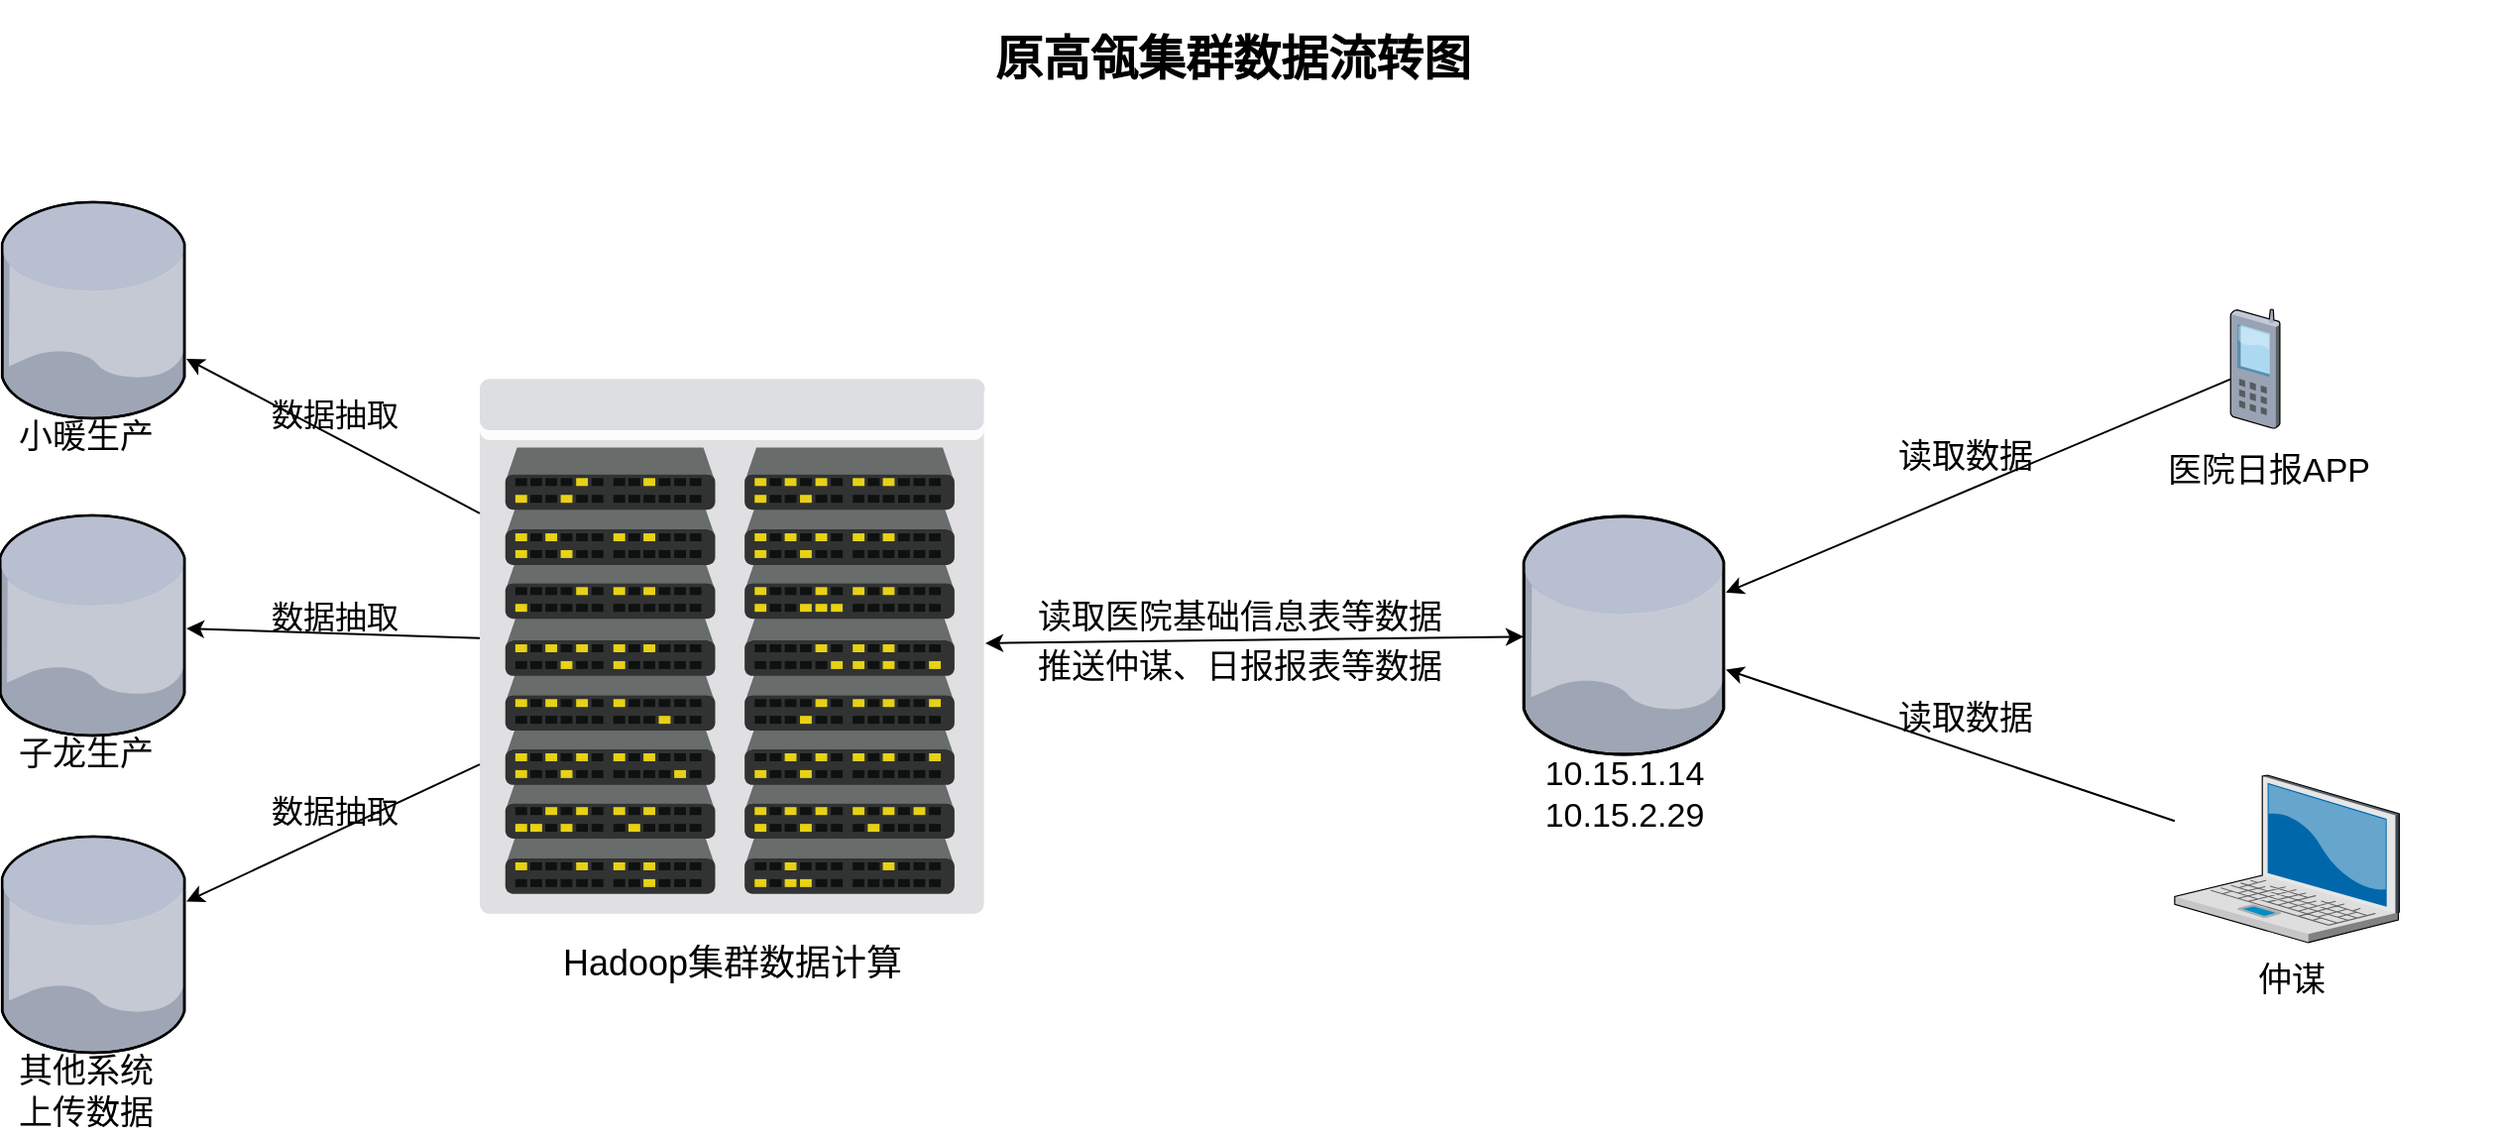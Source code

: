 <mxfile pages="1" version="11.2.1" type="github"><diagram id="EJliqWYQBOQ4nUpxicpH" name="第 1 页"><mxGraphModel dx="1491" dy="825" grid="0" gridSize="10" guides="1" tooltips="1" connect="1" arrows="1" fold="1" page="0" pageScale="1" pageWidth="827" pageHeight="1169" math="0" shadow="0"><root><mxCell id="0"/><mxCell id="1" parent="0"/><mxCell id="nG8rWDMtTfcE_UEr5_j_-3" value="" style="verticalLabelPosition=bottom;aspect=fixed;html=1;verticalAlign=top;strokeColor=none;align=center;outlineConnect=0;shape=mxgraph.citrix.database;" parent="1" vertex="1"><mxGeometry x="69" y="181" width="93" height="109" as="geometry"/></mxCell><mxCell id="nG8rWDMtTfcE_UEr5_j_-4" value="" style="verticalLabelPosition=bottom;aspect=fixed;html=1;verticalAlign=top;strokeColor=none;align=center;outlineConnect=0;shape=mxgraph.citrix.datacenter;" parent="1" vertex="1"><mxGeometry x="310" y="270" width="255" height="270" as="geometry"/></mxCell><mxCell id="nG8rWDMtTfcE_UEr5_j_-5" value="" style="verticalLabelPosition=bottom;aspect=fixed;html=1;verticalAlign=top;strokeColor=none;align=center;outlineConnect=0;shape=mxgraph.citrix.database;" parent="1" vertex="1"><mxGeometry x="68" y="339" width="94" height="111" as="geometry"/></mxCell><mxCell id="nG8rWDMtTfcE_UEr5_j_-6" value="" style="verticalLabelPosition=bottom;aspect=fixed;html=1;verticalAlign=top;strokeColor=none;align=center;outlineConnect=0;shape=mxgraph.citrix.database;" parent="1" vertex="1"><mxGeometry x="69" y="501" width="93" height="109" as="geometry"/></mxCell><mxCell id="nG8rWDMtTfcE_UEr5_j_-7" value="&lt;font style=&quot;font-size: 17px&quot;&gt;小暖生产&lt;/font&gt;" style="text;html=1;strokeColor=none;fillColor=none;align=center;verticalAlign=middle;whiteSpace=wrap;rounded=0;" parent="1" vertex="1"><mxGeometry x="71.5" y="290" width="79" height="20" as="geometry"/></mxCell><mxCell id="nG8rWDMtTfcE_UEr5_j_-8" value="&lt;font style=&quot;font-size: 17px&quot;&gt;子龙生产&lt;/font&gt;" style="text;html=1;strokeColor=none;fillColor=none;align=center;verticalAlign=middle;whiteSpace=wrap;rounded=0;" parent="1" vertex="1"><mxGeometry x="71.5" y="450" width="79" height="20" as="geometry"/></mxCell><mxCell id="nG8rWDMtTfcE_UEr5_j_-9" value="&lt;font style=&quot;font-size: 17px&quot;&gt;其他系统上传数据&lt;/font&gt;" style="text;html=1;strokeColor=none;fillColor=none;align=center;verticalAlign=middle;whiteSpace=wrap;rounded=0;" parent="1" vertex="1"><mxGeometry x="71.5" y="620" width="79" height="20" as="geometry"/></mxCell><mxCell id="nG8rWDMtTfcE_UEr5_j_-11" value="&lt;font style=&quot;font-size: 18px&quot;&gt;Hadoop集群数据计算&lt;/font&gt;" style="text;html=1;strokeColor=none;fillColor=none;align=center;verticalAlign=middle;whiteSpace=wrap;rounded=0;" parent="1" vertex="1"><mxGeometry x="339" y="557" width="197" height="16" as="geometry"/></mxCell><mxCell id="nG8rWDMtTfcE_UEr5_j_-19" value="" style="verticalLabelPosition=bottom;aspect=fixed;html=1;verticalAlign=top;strokeColor=none;align=center;outlineConnect=0;shape=mxgraph.citrix.database;fillColor=#ffffff;gradientColor=none;" parent="1" vertex="1"><mxGeometry x="836.5" y="339.5" width="102" height="120" as="geometry"/></mxCell><mxCell id="nG8rWDMtTfcE_UEr5_j_-20" value="&lt;font style=&quot;font-size: 17px&quot;&gt;10.15.1.14&lt;br&gt;10.15.2.29&lt;br&gt;&lt;/font&gt;" style="text;html=1;strokeColor=none;fillColor=#ffffff;align=center;verticalAlign=middle;whiteSpace=wrap;rounded=0;gradientColor=none;" parent="1" vertex="1"><mxGeometry x="848" y="470" width="79" height="20" as="geometry"/></mxCell><mxCell id="nG8rWDMtTfcE_UEr5_j_-21" value="" style="endArrow=classic;html=1;" parent="1" source="nG8rWDMtTfcE_UEr5_j_-4" target="nG8rWDMtTfcE_UEr5_j_-3" edge="1"><mxGeometry width="50" height="50" relative="1" as="geometry"><mxPoint x="285" y="723" as="sourcePoint"/><mxPoint x="335" y="673" as="targetPoint"/></mxGeometry></mxCell><mxCell id="nG8rWDMtTfcE_UEr5_j_-22" value="" style="endArrow=classic;html=1;" parent="1" source="nG8rWDMtTfcE_UEr5_j_-4" target="nG8rWDMtTfcE_UEr5_j_-5" edge="1"><mxGeometry width="50" height="50" relative="1" as="geometry"><mxPoint x="349" y="712" as="sourcePoint"/><mxPoint x="399" y="662" as="targetPoint"/></mxGeometry></mxCell><mxCell id="nG8rWDMtTfcE_UEr5_j_-23" value="" style="endArrow=classic;html=1;" parent="1" source="nG8rWDMtTfcE_UEr5_j_-4" target="nG8rWDMtTfcE_UEr5_j_-6" edge="1"><mxGeometry width="50" height="50" relative="1" as="geometry"><mxPoint x="279" y="702" as="sourcePoint"/><mxPoint x="329" y="652" as="targetPoint"/></mxGeometry></mxCell><mxCell id="nG8rWDMtTfcE_UEr5_j_-24" value="&lt;font style=&quot;font-size: 16px&quot;&gt;数据抽取&lt;/font&gt;" style="text;html=1;strokeColor=none;fillColor=none;align=center;verticalAlign=middle;whiteSpace=wrap;rounded=0;" parent="1" vertex="1"><mxGeometry x="197" y="270" width="80" height="35" as="geometry"/></mxCell><mxCell id="nG8rWDMtTfcE_UEr5_j_-25" value="&lt;font style=&quot;font-size: 16px&quot;&gt;数据抽取&lt;/font&gt;" style="text;html=1;strokeColor=none;fillColor=none;align=center;verticalAlign=middle;whiteSpace=wrap;rounded=0;" parent="1" vertex="1"><mxGeometry x="197" y="372" width="80" height="35" as="geometry"/></mxCell><mxCell id="nG8rWDMtTfcE_UEr5_j_-26" value="&lt;font style=&quot;font-size: 16px&quot;&gt;数据抽取&lt;/font&gt;" style="text;html=1;strokeColor=none;fillColor=none;align=center;verticalAlign=middle;whiteSpace=wrap;rounded=0;" parent="1" vertex="1"><mxGeometry x="197" y="470" width="80" height="35" as="geometry"/></mxCell><mxCell id="nG8rWDMtTfcE_UEr5_j_-29" value="&lt;font style=&quot;font-size: 17px&quot;&gt;读取医院基础信息表等数据&lt;/font&gt;" style="text;html=1;strokeColor=none;fillColor=none;align=center;verticalAlign=middle;whiteSpace=wrap;rounded=0;" parent="1" vertex="1"><mxGeometry x="587" y="382" width="213" height="17" as="geometry"/></mxCell><mxCell id="nG8rWDMtTfcE_UEr5_j_-31" value="" style="endArrow=classic;startArrow=classic;html=1;" parent="1" source="nG8rWDMtTfcE_UEr5_j_-4" target="nG8rWDMtTfcE_UEr5_j_-19" edge="1"><mxGeometry width="50" height="50" relative="1" as="geometry"><mxPoint x="696" y="568" as="sourcePoint"/><mxPoint x="746" y="518" as="targetPoint"/></mxGeometry></mxCell><mxCell id="nG8rWDMtTfcE_UEr5_j_-33" value="&lt;font style=&quot;font-size: 17px&quot;&gt;推送仲谋、日报报表等数据&lt;/font&gt;" style="text;html=1;strokeColor=none;fillColor=none;align=center;verticalAlign=middle;whiteSpace=wrap;rounded=0;" parent="1" vertex="1"><mxGeometry x="587" y="407" width="213" height="17" as="geometry"/></mxCell><mxCell id="nG8rWDMtTfcE_UEr5_j_-35" value="&lt;h1&gt;原高瓴集群数据流转图&lt;/h1&gt;" style="text;html=1;strokeColor=none;fillColor=none;spacing=5;spacingTop=-20;whiteSpace=wrap;overflow=hidden;rounded=0;" parent="1" vertex="1"><mxGeometry x="565" y="89" width="267" height="40" as="geometry"/></mxCell><mxCell id="nG8rWDMtTfcE_UEr5_j_-41" value="" style="group" parent="1" vertex="1" connectable="0"><mxGeometry x="1106" y="235" width="213" height="90" as="geometry"/></mxCell><mxCell id="nG8rWDMtTfcE_UEr5_j_-36" value="" style="verticalLabelPosition=bottom;aspect=fixed;html=1;verticalAlign=top;strokeColor=none;align=center;outlineConnect=0;shape=mxgraph.citrix.cell_phone;fillColor=#ffffff;gradientColor=none;" parent="nG8rWDMtTfcE_UEr5_j_-41" vertex="1"><mxGeometry x="87" width="25" height="60" as="geometry"/></mxCell><mxCell id="nG8rWDMtTfcE_UEr5_j_-38" value="&lt;font style=&quot;font-size: 17px&quot;&gt;医院日报APP&lt;/font&gt;" style="text;html=1;strokeColor=none;fillColor=none;align=center;verticalAlign=middle;whiteSpace=wrap;rounded=0;" parent="nG8rWDMtTfcE_UEr5_j_-41" vertex="1"><mxGeometry y="73" width="213" height="17" as="geometry"/></mxCell><mxCell id="nG8rWDMtTfcE_UEr5_j_-43" value="" style="group" parent="1" vertex="1" connectable="0"><mxGeometry x="1120" y="470" width="208" height="112" as="geometry"/></mxCell><mxCell id="nG8rWDMtTfcE_UEr5_j_-37" value="" style="verticalLabelPosition=bottom;aspect=fixed;html=1;verticalAlign=top;strokeColor=none;align=center;outlineConnect=0;shape=mxgraph.citrix.laptop_2;fillColor=#ffffff;gradientColor=none;" parent="nG8rWDMtTfcE_UEr5_j_-43" vertex="1"><mxGeometry x="44.92" width="113.277" height="84.469" as="geometry"/></mxCell><mxCell id="nG8rWDMtTfcE_UEr5_j_-39" value="&lt;font style=&quot;font-size: 17px&quot;&gt;仲谋&lt;/font&gt;" style="text;html=1;strokeColor=none;fillColor=none;align=center;verticalAlign=middle;whiteSpace=wrap;rounded=0;" parent="nG8rWDMtTfcE_UEr5_j_-43" vertex="1"><mxGeometry y="95.225" width="208" height="16.775" as="geometry"/></mxCell><mxCell id="nG8rWDMtTfcE_UEr5_j_-44" value="" style="endArrow=classic;html=1;" parent="1" source="nG8rWDMtTfcE_UEr5_j_-36" target="nG8rWDMtTfcE_UEr5_j_-19" edge="1"><mxGeometry width="50" height="50" relative="1" as="geometry"><mxPoint x="870" y="628" as="sourcePoint"/><mxPoint x="920" y="578" as="targetPoint"/></mxGeometry></mxCell><mxCell id="nG8rWDMtTfcE_UEr5_j_-45" value="" style="endArrow=classic;html=1;" parent="1" source="nG8rWDMtTfcE_UEr5_j_-37" target="nG8rWDMtTfcE_UEr5_j_-19" edge="1"><mxGeometry width="50" height="50" relative="1" as="geometry"><mxPoint x="982" y="635" as="sourcePoint"/><mxPoint x="1032" y="585" as="targetPoint"/></mxGeometry></mxCell><mxCell id="nG8rWDMtTfcE_UEr5_j_-46" value="&lt;span style=&quot;font-size: 17px&quot;&gt;读取数据&lt;/span&gt;" style="text;html=1;strokeColor=none;fillColor=none;align=center;verticalAlign=middle;whiteSpace=wrap;rounded=0;" parent="1" vertex="1"><mxGeometry x="1013" y="301.5" width="93" height="17" as="geometry"/></mxCell><mxCell id="nG8rWDMtTfcE_UEr5_j_-48" value="&lt;span style=&quot;font-size: 17px&quot;&gt;读取数据&lt;/span&gt;" style="text;html=1;strokeColor=none;fillColor=none;align=center;verticalAlign=middle;whiteSpace=wrap;rounded=0;" parent="1" vertex="1"><mxGeometry x="1013" y="433" width="93" height="17" as="geometry"/></mxCell></root></mxGraphModel></diagram></mxfile>